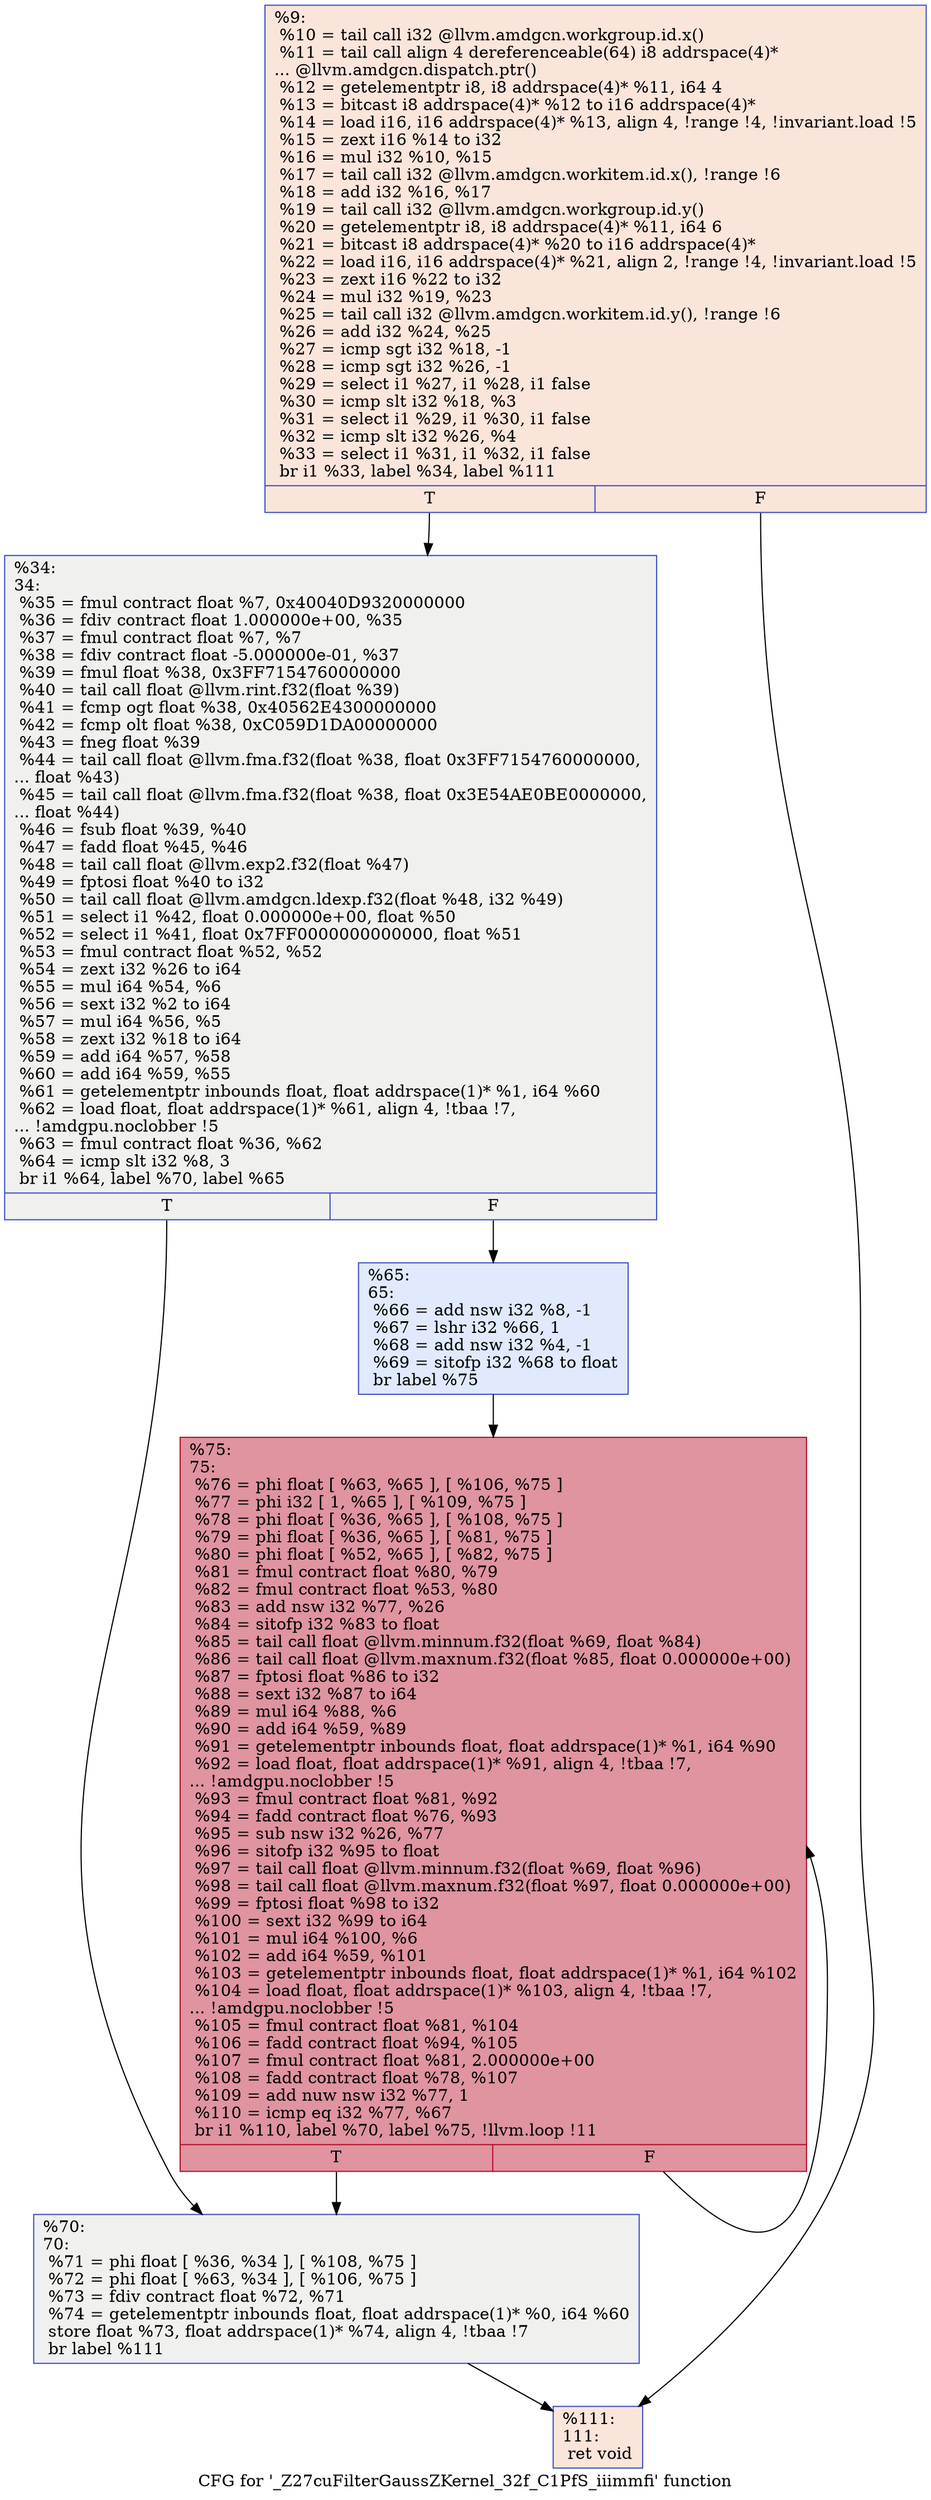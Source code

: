 digraph "CFG for '_Z27cuFilterGaussZKernel_32f_C1PfS_iiimmfi' function" {
	label="CFG for '_Z27cuFilterGaussZKernel_32f_C1PfS_iiimmfi' function";

	Node0x5fc3a30 [shape=record,color="#3d50c3ff", style=filled, fillcolor="#f4c5ad70",label="{%9:\l  %10 = tail call i32 @llvm.amdgcn.workgroup.id.x()\l  %11 = tail call align 4 dereferenceable(64) i8 addrspace(4)*\l... @llvm.amdgcn.dispatch.ptr()\l  %12 = getelementptr i8, i8 addrspace(4)* %11, i64 4\l  %13 = bitcast i8 addrspace(4)* %12 to i16 addrspace(4)*\l  %14 = load i16, i16 addrspace(4)* %13, align 4, !range !4, !invariant.load !5\l  %15 = zext i16 %14 to i32\l  %16 = mul i32 %10, %15\l  %17 = tail call i32 @llvm.amdgcn.workitem.id.x(), !range !6\l  %18 = add i32 %16, %17\l  %19 = tail call i32 @llvm.amdgcn.workgroup.id.y()\l  %20 = getelementptr i8, i8 addrspace(4)* %11, i64 6\l  %21 = bitcast i8 addrspace(4)* %20 to i16 addrspace(4)*\l  %22 = load i16, i16 addrspace(4)* %21, align 2, !range !4, !invariant.load !5\l  %23 = zext i16 %22 to i32\l  %24 = mul i32 %19, %23\l  %25 = tail call i32 @llvm.amdgcn.workitem.id.y(), !range !6\l  %26 = add i32 %24, %25\l  %27 = icmp sgt i32 %18, -1\l  %28 = icmp sgt i32 %26, -1\l  %29 = select i1 %27, i1 %28, i1 false\l  %30 = icmp slt i32 %18, %3\l  %31 = select i1 %29, i1 %30, i1 false\l  %32 = icmp slt i32 %26, %4\l  %33 = select i1 %31, i1 %32, i1 false\l  br i1 %33, label %34, label %111\l|{<s0>T|<s1>F}}"];
	Node0x5fc3a30:s0 -> Node0x5fc6090;
	Node0x5fc3a30:s1 -> Node0x5fc8440;
	Node0x5fc6090 [shape=record,color="#3d50c3ff", style=filled, fillcolor="#dedcdb70",label="{%34:\l34:                                               \l  %35 = fmul contract float %7, 0x40040D9320000000\l  %36 = fdiv contract float 1.000000e+00, %35\l  %37 = fmul contract float %7, %7\l  %38 = fdiv contract float -5.000000e-01, %37\l  %39 = fmul float %38, 0x3FF7154760000000\l  %40 = tail call float @llvm.rint.f32(float %39)\l  %41 = fcmp ogt float %38, 0x40562E4300000000\l  %42 = fcmp olt float %38, 0xC059D1DA00000000\l  %43 = fneg float %39\l  %44 = tail call float @llvm.fma.f32(float %38, float 0x3FF7154760000000,\l... float %43)\l  %45 = tail call float @llvm.fma.f32(float %38, float 0x3E54AE0BE0000000,\l... float %44)\l  %46 = fsub float %39, %40\l  %47 = fadd float %45, %46\l  %48 = tail call float @llvm.exp2.f32(float %47)\l  %49 = fptosi float %40 to i32\l  %50 = tail call float @llvm.amdgcn.ldexp.f32(float %48, i32 %49)\l  %51 = select i1 %42, float 0.000000e+00, float %50\l  %52 = select i1 %41, float 0x7FF0000000000000, float %51\l  %53 = fmul contract float %52, %52\l  %54 = zext i32 %26 to i64\l  %55 = mul i64 %54, %6\l  %56 = sext i32 %2 to i64\l  %57 = mul i64 %56, %5\l  %58 = zext i32 %18 to i64\l  %59 = add i64 %57, %58\l  %60 = add i64 %59, %55\l  %61 = getelementptr inbounds float, float addrspace(1)* %1, i64 %60\l  %62 = load float, float addrspace(1)* %61, align 4, !tbaa !7,\l... !amdgpu.noclobber !5\l  %63 = fmul contract float %36, %62\l  %64 = icmp slt i32 %8, 3\l  br i1 %64, label %70, label %65\l|{<s0>T|<s1>F}}"];
	Node0x5fc6090:s0 -> Node0x5fc81f0;
	Node0x5fc6090:s1 -> Node0x5fc8280;
	Node0x5fc8280 [shape=record,color="#3d50c3ff", style=filled, fillcolor="#b9d0f970",label="{%65:\l65:                                               \l  %66 = add nsw i32 %8, -1\l  %67 = lshr i32 %66, 1\l  %68 = add nsw i32 %4, -1\l  %69 = sitofp i32 %68 to float\l  br label %75\l}"];
	Node0x5fc8280 -> Node0x5fcb180;
	Node0x5fc81f0 [shape=record,color="#3d50c3ff", style=filled, fillcolor="#dedcdb70",label="{%70:\l70:                                               \l  %71 = phi float [ %36, %34 ], [ %108, %75 ]\l  %72 = phi float [ %63, %34 ], [ %106, %75 ]\l  %73 = fdiv contract float %72, %71\l  %74 = getelementptr inbounds float, float addrspace(1)* %0, i64 %60\l  store float %73, float addrspace(1)* %74, align 4, !tbaa !7\l  br label %111\l}"];
	Node0x5fc81f0 -> Node0x5fc8440;
	Node0x5fcb180 [shape=record,color="#b70d28ff", style=filled, fillcolor="#b70d2870",label="{%75:\l75:                                               \l  %76 = phi float [ %63, %65 ], [ %106, %75 ]\l  %77 = phi i32 [ 1, %65 ], [ %109, %75 ]\l  %78 = phi float [ %36, %65 ], [ %108, %75 ]\l  %79 = phi float [ %36, %65 ], [ %81, %75 ]\l  %80 = phi float [ %52, %65 ], [ %82, %75 ]\l  %81 = fmul contract float %80, %79\l  %82 = fmul contract float %53, %80\l  %83 = add nsw i32 %77, %26\l  %84 = sitofp i32 %83 to float\l  %85 = tail call float @llvm.minnum.f32(float %69, float %84)\l  %86 = tail call float @llvm.maxnum.f32(float %85, float 0.000000e+00)\l  %87 = fptosi float %86 to i32\l  %88 = sext i32 %87 to i64\l  %89 = mul i64 %88, %6\l  %90 = add i64 %59, %89\l  %91 = getelementptr inbounds float, float addrspace(1)* %1, i64 %90\l  %92 = load float, float addrspace(1)* %91, align 4, !tbaa !7,\l... !amdgpu.noclobber !5\l  %93 = fmul contract float %81, %92\l  %94 = fadd contract float %76, %93\l  %95 = sub nsw i32 %26, %77\l  %96 = sitofp i32 %95 to float\l  %97 = tail call float @llvm.minnum.f32(float %69, float %96)\l  %98 = tail call float @llvm.maxnum.f32(float %97, float 0.000000e+00)\l  %99 = fptosi float %98 to i32\l  %100 = sext i32 %99 to i64\l  %101 = mul i64 %100, %6\l  %102 = add i64 %59, %101\l  %103 = getelementptr inbounds float, float addrspace(1)* %1, i64 %102\l  %104 = load float, float addrspace(1)* %103, align 4, !tbaa !7,\l... !amdgpu.noclobber !5\l  %105 = fmul contract float %81, %104\l  %106 = fadd contract float %94, %105\l  %107 = fmul contract float %81, 2.000000e+00\l  %108 = fadd contract float %78, %107\l  %109 = add nuw nsw i32 %77, 1\l  %110 = icmp eq i32 %77, %67\l  br i1 %110, label %70, label %75, !llvm.loop !11\l|{<s0>T|<s1>F}}"];
	Node0x5fcb180:s0 -> Node0x5fc81f0;
	Node0x5fcb180:s1 -> Node0x5fcb180;
	Node0x5fc8440 [shape=record,color="#3d50c3ff", style=filled, fillcolor="#f4c5ad70",label="{%111:\l111:                                              \l  ret void\l}"];
}
